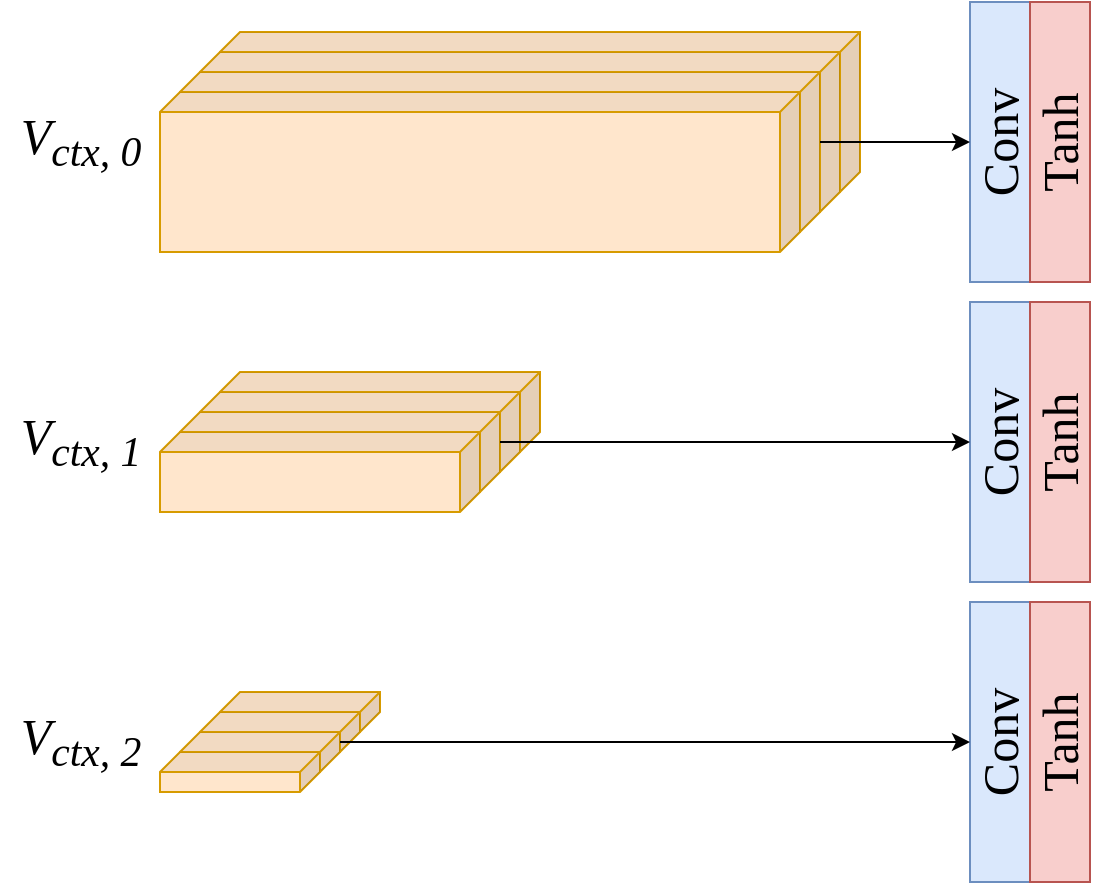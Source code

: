 <mxfile version="26.1.0">
  <diagram name="第 1 页" id="hFESBxfqleNxEhK8VXsM">
    <mxGraphModel dx="2194" dy="1214" grid="1" gridSize="10" guides="1" tooltips="1" connect="1" arrows="1" fold="1" page="1" pageScale="1" pageWidth="1600" pageHeight="900" math="0" shadow="0">
      <root>
        <mxCell id="0" />
        <mxCell id="1" parent="0" />
        <mxCell id="UW59TpsnFUn9pXLaUZdh-2" value="" style="group" vertex="1" connectable="0" parent="1">
          <mxGeometry x="130" y="140" width="350" height="110" as="geometry" />
        </mxCell>
        <mxCell id="UW59TpsnFUn9pXLaUZdh-3" value="Left View" style="shape=cube;whiteSpace=wrap;html=1;boundedLbl=1;backgroundOutline=1;darkOpacity=0.05;darkOpacity2=0.1;flipH=1;size=10;fillColor=#ffe6cc;strokeColor=#d79b00;align=center;verticalAlign=middle;fontFamily=Times New Roman;fontSize=25;fontColor=default;" vertex="1" parent="UW59TpsnFUn9pXLaUZdh-2">
          <mxGeometry x="30" width="320" height="80" as="geometry" />
        </mxCell>
        <mxCell id="UW59TpsnFUn9pXLaUZdh-4" value="Back View" style="shape=cube;whiteSpace=wrap;html=1;boundedLbl=1;backgroundOutline=1;darkOpacity=0.05;darkOpacity2=0.1;flipH=1;size=10;fillColor=#ffe6cc;strokeColor=#d79b00;align=center;verticalAlign=middle;fontFamily=Times New Roman;fontSize=25;fontColor=default;" vertex="1" parent="UW59TpsnFUn9pXLaUZdh-2">
          <mxGeometry x="20" y="10" width="320" height="80" as="geometry" />
        </mxCell>
        <mxCell id="UW59TpsnFUn9pXLaUZdh-5" value="" style="shape=cube;whiteSpace=wrap;html=1;boundedLbl=1;backgroundOutline=1;darkOpacity=0.05;darkOpacity2=0.1;flipH=1;size=10;fillColor=#ffe6cc;strokeColor=#d79b00;fontSize=25;fontFamily=Times New Roman;" vertex="1" parent="UW59TpsnFUn9pXLaUZdh-2">
          <mxGeometry x="10" y="20" width="320" height="80" as="geometry" />
        </mxCell>
        <mxCell id="UW59TpsnFUn9pXLaUZdh-6" value="" style="shape=cube;whiteSpace=wrap;html=1;boundedLbl=1;backgroundOutline=1;darkOpacity=0.05;darkOpacity2=0.1;flipH=1;size=10;fillColor=#ffe6cc;strokeColor=#d79b00;fontFamily=Times New Roman;fontSize=25;" vertex="1" parent="UW59TpsnFUn9pXLaUZdh-2">
          <mxGeometry y="30" width="320" height="80" as="geometry" />
        </mxCell>
        <mxCell id="UW59TpsnFUn9pXLaUZdh-12" value="" style="group" vertex="1" connectable="0" parent="1">
          <mxGeometry x="130" y="310" width="190" height="70" as="geometry" />
        </mxCell>
        <mxCell id="UW59TpsnFUn9pXLaUZdh-13" value="" style="shape=cube;whiteSpace=wrap;html=1;boundedLbl=1;backgroundOutline=1;darkOpacity=0.05;darkOpacity2=0.1;flipH=1;size=10;fillColor=#ffe6cc;strokeColor=#d79b00;fontFamily=Times New Roman;fontSize=25;" vertex="1" parent="UW59TpsnFUn9pXLaUZdh-12">
          <mxGeometry x="30" width="160" height="40" as="geometry" />
        </mxCell>
        <mxCell id="UW59TpsnFUn9pXLaUZdh-14" value="" style="shape=cube;whiteSpace=wrap;html=1;boundedLbl=1;backgroundOutline=1;darkOpacity=0.05;darkOpacity2=0.1;flipH=1;size=10;fillColor=#ffe6cc;strokeColor=#d79b00;fontFamily=Times New Roman;fontSize=25;" vertex="1" parent="UW59TpsnFUn9pXLaUZdh-12">
          <mxGeometry x="20" y="10" width="160" height="40" as="geometry" />
        </mxCell>
        <mxCell id="UW59TpsnFUn9pXLaUZdh-15" value="" style="shape=cube;whiteSpace=wrap;html=1;boundedLbl=1;backgroundOutline=1;darkOpacity=0.05;darkOpacity2=0.1;flipH=1;size=10;fillColor=#ffe6cc;strokeColor=#d79b00;fontFamily=Times New Roman;fontSize=25;" vertex="1" parent="UW59TpsnFUn9pXLaUZdh-12">
          <mxGeometry x="10" y="20" width="160" height="40" as="geometry" />
        </mxCell>
        <mxCell id="UW59TpsnFUn9pXLaUZdh-16" value="" style="shape=cube;whiteSpace=wrap;html=1;boundedLbl=1;backgroundOutline=1;darkOpacity=0.05;darkOpacity2=0.1;flipH=1;size=10;fillColor=#ffe6cc;strokeColor=#d79b00;fontFamily=Times New Roman;fontSize=25;" vertex="1" parent="UW59TpsnFUn9pXLaUZdh-12">
          <mxGeometry y="30" width="160" height="40" as="geometry" />
        </mxCell>
        <mxCell id="UW59TpsnFUn9pXLaUZdh-22" value="&lt;i style=&quot;font-family: &amp;quot;Times New Roman&amp;quot;; font-size: 25px;&quot;&gt;V&lt;sub&gt;ctx, 2&lt;/sub&gt;&lt;/i&gt;" style="text;html=1;align=center;verticalAlign=middle;resizable=0;points=[];autosize=1;strokeColor=none;fillColor=none;" vertex="1" parent="1">
          <mxGeometry x="50" y="470" width="80" height="50" as="geometry" />
        </mxCell>
        <mxCell id="UW59TpsnFUn9pXLaUZdh-23" value="" style="group" vertex="1" connectable="0" parent="1">
          <mxGeometry x="130" y="470" width="110" height="50" as="geometry" />
        </mxCell>
        <mxCell id="UW59TpsnFUn9pXLaUZdh-18" value="" style="shape=cube;whiteSpace=wrap;html=1;boundedLbl=1;backgroundOutline=1;darkOpacity=0.05;darkOpacity2=0.1;flipH=1;size=10;fillColor=#ffe6cc;strokeColor=#d79b00;fontFamily=Times New Roman;fontSize=25;" vertex="1" parent="UW59TpsnFUn9pXLaUZdh-23">
          <mxGeometry x="30" width="80" height="20" as="geometry" />
        </mxCell>
        <mxCell id="UW59TpsnFUn9pXLaUZdh-19" value="" style="shape=cube;whiteSpace=wrap;html=1;boundedLbl=1;backgroundOutline=1;darkOpacity=0.05;darkOpacity2=0.1;flipH=1;size=10;fillColor=#ffe6cc;strokeColor=#d79b00;fontFamily=Times New Roman;fontSize=25;" vertex="1" parent="UW59TpsnFUn9pXLaUZdh-23">
          <mxGeometry x="20" y="10" width="80" height="20" as="geometry" />
        </mxCell>
        <mxCell id="UW59TpsnFUn9pXLaUZdh-20" value="" style="shape=cube;whiteSpace=wrap;html=1;boundedLbl=1;backgroundOutline=1;darkOpacity=0.05;darkOpacity2=0.1;flipH=1;size=10;fillColor=#ffe6cc;strokeColor=#d79b00;fontFamily=Times New Roman;fontSize=25;" vertex="1" parent="UW59TpsnFUn9pXLaUZdh-23">
          <mxGeometry x="10" y="20" width="80" height="20" as="geometry" />
        </mxCell>
        <mxCell id="UW59TpsnFUn9pXLaUZdh-21" value="" style="shape=cube;whiteSpace=wrap;html=1;boundedLbl=1;backgroundOutline=1;darkOpacity=0.05;darkOpacity2=0.1;flipH=1;size=10;fillColor=#ffe6cc;strokeColor=#d79b00;fontFamily=Times New Roman;fontSize=25;" vertex="1" parent="UW59TpsnFUn9pXLaUZdh-23">
          <mxGeometry y="30" width="80" height="20" as="geometry" />
        </mxCell>
        <mxCell id="UW59TpsnFUn9pXLaUZdh-25" value="&lt;i style=&quot;font-family: &amp;quot;Times New Roman&amp;quot;; font-size: 25px;&quot;&gt;V&lt;sub&gt;ctx, 1&lt;/sub&gt;&lt;/i&gt;" style="text;html=1;align=center;verticalAlign=middle;resizable=0;points=[];autosize=1;strokeColor=none;fillColor=none;" vertex="1" parent="1">
          <mxGeometry x="50" y="320" width="80" height="50" as="geometry" />
        </mxCell>
        <mxCell id="UW59TpsnFUn9pXLaUZdh-26" value="&lt;i style=&quot;font-family: &amp;quot;Times New Roman&amp;quot;; font-size: 25px;&quot;&gt;V&lt;sub&gt;ctx, 0&lt;/sub&gt;&lt;/i&gt;" style="text;html=1;align=center;verticalAlign=middle;resizable=0;points=[];autosize=1;strokeColor=none;fillColor=none;" vertex="1" parent="1">
          <mxGeometry x="50" y="170" width="80" height="50" as="geometry" />
        </mxCell>
        <mxCell id="UW59TpsnFUn9pXLaUZdh-27" value="Conv" style="rounded=1;whiteSpace=wrap;html=1;rotation=-90;fontFamily=Times New Roman;fontSize=25;arcSize=0;fillColor=#dae8fc;strokeColor=#6c8ebf;" vertex="1" parent="1">
          <mxGeometry x="480" y="180" width="140" height="30" as="geometry" />
        </mxCell>
        <mxCell id="UW59TpsnFUn9pXLaUZdh-28" value="Tanh" style="rounded=1;whiteSpace=wrap;html=1;rotation=-90;fontFamily=Times New Roman;fontSize=25;arcSize=0;fillColor=#f8cecc;strokeColor=#b85450;" vertex="1" parent="1">
          <mxGeometry x="510" y="180" width="140" height="30" as="geometry" />
        </mxCell>
        <mxCell id="UW59TpsnFUn9pXLaUZdh-29" style="edgeStyle=orthogonalEdgeStyle;rounded=0;orthogonalLoop=1;jettySize=auto;html=1;exitX=0;exitY=0;exitDx=0;exitDy=35;exitPerimeter=0;entryX=0.5;entryY=0;entryDx=0;entryDy=0;" edge="1" parent="1" source="UW59TpsnFUn9pXLaUZdh-5" target="UW59TpsnFUn9pXLaUZdh-27">
          <mxGeometry relative="1" as="geometry" />
        </mxCell>
        <mxCell id="UW59TpsnFUn9pXLaUZdh-30" value="Conv" style="rounded=1;whiteSpace=wrap;html=1;rotation=-90;fontFamily=Times New Roman;fontSize=25;arcSize=0;fillColor=#dae8fc;strokeColor=#6c8ebf;" vertex="1" parent="1">
          <mxGeometry x="480" y="330" width="140" height="30" as="geometry" />
        </mxCell>
        <mxCell id="UW59TpsnFUn9pXLaUZdh-31" value="Tanh" style="rounded=1;whiteSpace=wrap;html=1;rotation=-90;fontFamily=Times New Roman;fontSize=25;arcSize=0;fillColor=#f8cecc;strokeColor=#b85450;" vertex="1" parent="1">
          <mxGeometry x="510" y="330" width="140" height="30" as="geometry" />
        </mxCell>
        <mxCell id="UW59TpsnFUn9pXLaUZdh-32" style="edgeStyle=orthogonalEdgeStyle;rounded=0;orthogonalLoop=1;jettySize=auto;html=1;exitX=0;exitY=0;exitDx=0;exitDy=15;exitPerimeter=0;entryX=0.5;entryY=0;entryDx=0;entryDy=0;" edge="1" parent="1" source="UW59TpsnFUn9pXLaUZdh-15" target="UW59TpsnFUn9pXLaUZdh-30">
          <mxGeometry relative="1" as="geometry" />
        </mxCell>
        <mxCell id="UW59TpsnFUn9pXLaUZdh-33" value="Conv" style="rounded=1;whiteSpace=wrap;html=1;rotation=-90;fontFamily=Times New Roman;fontSize=25;arcSize=0;fillColor=#dae8fc;strokeColor=#6c8ebf;" vertex="1" parent="1">
          <mxGeometry x="480" y="480" width="140" height="30" as="geometry" />
        </mxCell>
        <mxCell id="UW59TpsnFUn9pXLaUZdh-34" value="Tanh" style="rounded=1;whiteSpace=wrap;html=1;rotation=-90;fontFamily=Times New Roman;fontSize=25;arcSize=0;fillColor=#f8cecc;strokeColor=#b85450;" vertex="1" parent="1">
          <mxGeometry x="510" y="480" width="140" height="30" as="geometry" />
        </mxCell>
        <mxCell id="UW59TpsnFUn9pXLaUZdh-35" style="edgeStyle=orthogonalEdgeStyle;rounded=0;orthogonalLoop=1;jettySize=auto;html=1;exitX=0;exitY=0;exitDx=0;exitDy=5;exitPerimeter=0;entryX=0.5;entryY=0;entryDx=0;entryDy=0;" edge="1" parent="1" source="UW59TpsnFUn9pXLaUZdh-20" target="UW59TpsnFUn9pXLaUZdh-33">
          <mxGeometry relative="1" as="geometry" />
        </mxCell>
      </root>
    </mxGraphModel>
  </diagram>
</mxfile>
